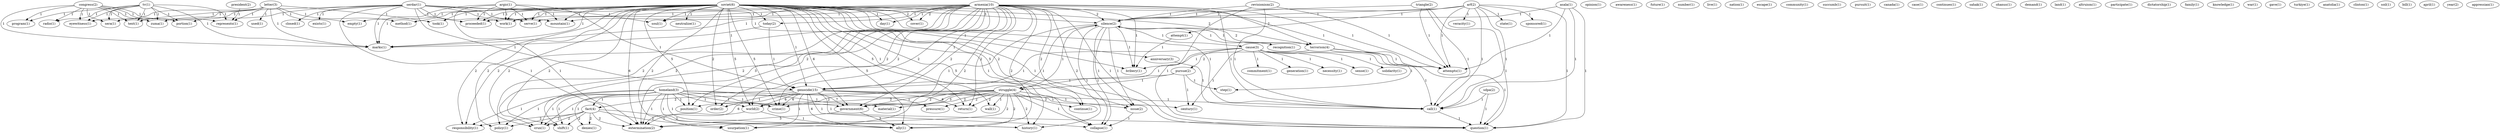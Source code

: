 digraph G {
  tv [ label="tv(1)" ];
  zuma [ label="zuma(1)" ];
  sera [ label="sera(1)" ];
  radio [ label="radio(1)" ];
  program [ label="program(1)" ];
  portion [ label="portion(1)" ];
  text [ label="text(1)" ];
  eyewitness [ label="eyewitness(1)" ];
  marks [ label="marks(1)" ];
  represents [ label="represents(1)" ];
  opinion [ label="opinion(1)" ];
  arf [ label="arf(2)" ];
  silence [ label="silence(1)" ];
  sponsored [ label="sponsored(1)" ];
  veracity [ label="veracity(1)" ];
  attempt [ label="attempt(1)" ];
  call [ label="call(1)" ];
  state [ label="state(1)" ];
  attempts [ label="attempts(1)" ];
  silence [ label="silence(2)" ];
  question [ label="question(1)" ];
  call [ label="call(1)" ];
  awareness [ label="awareness(1)" ];
  future [ label="future(1)" ];
  number [ label="number(1)" ];
  live [ label="live(1)" ];
  cause [ label="cause(3)" ];
  recognition [ label="recognition(1)" ];
  terrorism [ label="terrorism(4)" ];
  bribery [ label="bribery(1)" ];
  issue [ label="issue(2)" ];
  collapse [ label="collapse(1)" ];
  government [ label="government(6)" ];
  pursue [ label="pursue(2)" ];
  struggle [ label="struggle(4)" ];
  sense [ label="sense(1)" ];
  solidarity [ label="solidarity(1)" ];
  step [ label="step(1)" ];
  commitment [ label="commitment(1)" ];
  genocide [ label="genocide(15)" ];
  century [ label="century(1)" ];
  generation [ label="generation(1)" ];
  necessity [ label="necessity(1)" ];
  nation [ label="nation(1)" ];
  escape [ label="escape(1)" ];
  community [ label="community(1)" ];
  succumb [ label="succumb(1)" ];
  pursuit [ label="pursuit(1)" ];
  canada [ label="canada(1)" ];
  case [ label="case(1)" ];
  continues [ label="continues(1)" ];
  sahak [ label="sahak(1)" ];
  serdar [ label="serdar(1)" ];
  exists [ label="exists(1)" ];
  closed [ label="closed(1)" ];
  anniversary [ label="anniversary(3)" ];
  soul [ label="soul(1)" ];
  work [ label="work(1)" ];
  proceeded [ label="proceeded(1)" ];
  mountain [ label="mountain(1)" ];
  serve [ label="serve(1)" ];
  extermination [ label="extermination(2)" ];
  ohanus [ label="ohanus(1)" ];
  homeland [ label="homeland(3)" ];
  pressure [ label="pressure(1)" ];
  material [ label="material(1)" ];
  fact [ label="fact(4)" ];
  denies [ label="denies(1)" ];
  responsibility [ label="responsibility(1)" ];
  history [ label="history(1)" ];
  shift [ label="shift(1)" ];
  position [ label="position(1)" ];
  policy [ label="policy(1)" ];
  world [ label="world(2)" ];
  ally [ label="ally(1)" ];
  crime [ label="crime(1)" ];
  crux [ label="crux(1)" ];
  congress [ label="congress(2)" ];
  demand [ label="demand(1)" ];
  wall [ label="wall(1)" ];
  continue [ label="continue(1)" ];
  return [ label="return(1)" ];
  land [ label="land(1)" ];
  altruism [ label="altruism(1)" ];
  participate [ label="participate(1)" ];
  dictatorship [ label="dictatorship(1)" ];
  family [ label="family(1)" ];
  usurpation [ label="usurpation(1)" ];
  knowledge [ label="knowledge(1)" ];
  letter [ label="letter(3)" ];
  used [ label="used(1)" ];
  method [ label="method(1)" ];
  took [ label="took(1)" ];
  empty [ label="empty(1)" ];
  armenia [ label="armenia(10)" ];
  cover [ label="cover(1)" ];
  day [ label="day(1)" ];
  today [ label="today(2)" ];
  order [ label="order(2)" ];
  soviet [ label="soviet(6)" ];
  neutralize [ label="neutralize(1)" ];
  triangle [ label="triangle(2)" ];
  asala [ label="asala(1)" ];
  war [ label="war(1)" ];
  revisionism [ label="revisionism(2)" ];
  argic [ label="argic(1)" ];
  gave [ label="gave(1)" ];
  turkiye [ label="turkiye(1)" ];
  anatolia [ label="anatolia(1)" ];
  clinton [ label="clinton(1)" ];
  soil [ label="soil(1)" ];
  sdpa [ label="sdpa(2)" ];
  bill [ label="bill(1)" ];
  april [ label="april(1)" ];
  president [ label="president(2)" ];
  year [ label="year(2)" ];
  appressian [ label="appressian(1)" ];
  tv -> zuma [ label="1" ];
  tv -> sera [ label="1" ];
  tv -> radio [ label="1" ];
  tv -> program [ label="1" ];
  tv -> portion [ label="1" ];
  tv -> text [ label="1" ];
  tv -> eyewitness [ label="1" ];
  tv -> marks [ label="1" ];
  tv -> represents [ label="1" ];
  arf -> silence [ label="1" ];
  arf -> sponsored [ label="1" ];
  arf -> veracity [ label="1" ];
  arf -> attempt [ label="1" ];
  arf -> call [ label="1" ];
  arf -> state [ label="1" ];
  arf -> attempts [ label="1" ];
  arf -> silence [ label="1" ];
  arf -> question [ label="1" ];
  arf -> call [ label="1" ];
  silence -> cause [ label="1" ];
  silence -> recognition [ label="1" ];
  silence -> terrorism [ label="1" ];
  silence -> bribery [ label="1" ];
  silence -> issue [ label="1" ];
  silence -> collapse [ label="1" ];
  silence -> government [ label="1" ];
  cause -> pursue [ label="2" ];
  cause -> struggle [ label="1" ];
  cause -> sense [ label="1" ];
  cause -> solidarity [ label="1" ];
  cause -> step [ label="1" ];
  cause -> commitment [ label="1" ];
  cause -> genocide [ label="1" ];
  cause -> century [ label="1" ];
  cause -> generation [ label="1" ];
  cause -> necessity [ label="1" ];
  serdar -> zuma [ label="1" ];
  serdar -> exists [ label="1" ];
  serdar -> sera [ label="1" ];
  serdar -> closed [ label="1" ];
  serdar -> anniversary [ label="1" ];
  serdar -> soul [ label="1" ];
  serdar -> work [ label="1" ];
  serdar -> proceeded [ label="1" ];
  serdar -> genocide [ label="1" ];
  serdar -> marks [ label="1" ];
  serdar -> mountain [ label="1" ];
  serdar -> serve [ label="1" ];
  serdar -> extermination [ label="1" ];
  pursue -> struggle [ label="1" ];
  pursue -> step [ label="1" ];
  pursue -> genocide [ label="1" ];
  pursue -> century [ label="1" ];
  homeland -> pressure [ label="1" ];
  homeland -> material [ label="1" ];
  homeland -> fact [ label="1" ];
  homeland -> denies [ label="1" ];
  homeland -> responsibility [ label="1" ];
  homeland -> history [ label="1" ];
  homeland -> shift [ label="1" ];
  homeland -> position [ label="1" ];
  homeland -> policy [ label="1" ];
  homeland -> world [ label="1" ];
  homeland -> government [ label="1" ];
  homeland -> ally [ label="1" ];
  homeland -> crime [ label="1" ];
  homeland -> extermination [ label="1" ];
  homeland -> crux [ label="1" ];
  congress -> zuma [ label="1" ];
  congress -> sera [ label="1" ];
  congress -> radio [ label="1" ];
  congress -> program [ label="1" ];
  congress -> portion [ label="1" ];
  congress -> text [ label="1" ];
  congress -> eyewitness [ label="1" ];
  congress -> marks [ label="1" ];
  congress -> represents [ label="1" ];
  attempt -> bribery [ label="1" ];
  struggle -> pressure [ label="2" ];
  struggle -> material [ label="2" ];
  struggle -> fact [ label="2" ];
  struggle -> wall [ label="1" ];
  struggle -> history [ label="2" ];
  struggle -> silence [ label="1" ];
  struggle -> continue [ label="2" ];
  struggle -> issue [ label="1" ];
  struggle -> position [ label="2" ];
  struggle -> collapse [ label="1" ];
  struggle -> world [ label="2" ];
  struggle -> government [ label="3" ];
  struggle -> ally [ label="2" ];
  struggle -> crime [ label="2" ];
  struggle -> return [ label="2" ];
  struggle -> extermination [ label="2" ];
  fact -> denies [ label="2" ];
  fact -> responsibility [ label="2" ];
  fact -> history [ label="2" ];
  fact -> shift [ label="2" ];
  fact -> policy [ label="2" ];
  fact -> usurpation [ label="2" ];
  fact -> extermination [ label="2" ];
  fact -> crux [ label="2" ];
  call -> question [ label="1" ];
  anniversary -> call [ label="1" ];
  letter -> used [ label="1" ];
  letter -> method [ label="1" ];
  letter -> portion [ label="1" ];
  letter -> took [ label="1" ];
  letter -> empty [ label="1" ];
  letter -> text [ label="1" ];
  letter -> eyewitness [ label="1" ];
  letter -> marks [ label="1" ];
  letter -> represents [ label="1" ];
  armenia -> responsibility [ label="2" ];
  armenia -> terrorism [ label="2" ];
  armenia -> attempts [ label="1" ];
  armenia -> bribery [ label="1" ];
  armenia -> soul [ label="1" ];
  armenia -> history [ label="2" ];
  armenia -> shift [ label="2" ];
  armenia -> silence [ label="2" ];
  armenia -> continue [ label="2" ];
  armenia -> cover [ label="2" ];
  armenia -> work [ label="1" ];
  armenia -> position [ label="2" ];
  armenia -> policy [ label="2" ];
  armenia -> proceeded [ label="1" ];
  armenia -> day [ label="1" ];
  armenia -> today [ label="1" ];
  armenia -> genocide [ label="1" ];
  armenia -> usurpation [ label="2" ];
  armenia -> world [ label="2" ];
  armenia -> marks [ label="1" ];
  armenia -> mountain [ label="1" ];
  armenia -> order [ label="2" ];
  armenia -> question [ label="1" ];
  armenia -> government [ label="2" ];
  armenia -> ally [ label="2" ];
  armenia -> crime [ label="2" ];
  armenia -> return [ label="2" ];
  armenia -> serve [ label="1" ];
  armenia -> call [ label="1" ];
  armenia -> extermination [ label="3" ];
  armenia -> crux [ label="2" ];
  soviet -> responsibility [ label="2" ];
  soviet -> method [ label="1" ];
  soviet -> neutralize [ label="1" ];
  soviet -> terrorism [ label="2" ];
  soviet -> wall [ label="1" ];
  soviet -> attempts [ label="1" ];
  soviet -> bribery [ label="1" ];
  soviet -> soul [ label="1" ];
  soviet -> history [ label="5" ];
  soviet -> took [ label="1" ];
  soviet -> shift [ label="2" ];
  soviet -> silence [ label="3" ];
  soviet -> continue [ label="5" ];
  soviet -> cover [ label="2" ];
  soviet -> issue [ label="2" ];
  soviet -> work [ label="1" ];
  soviet -> empty [ label="1" ];
  soviet -> position [ label="5" ];
  soviet -> policy [ label="2" ];
  soviet -> proceeded [ label="1" ];
  soviet -> day [ label="1" ];
  soviet -> today [ label="1" ];
  soviet -> genocide [ label="1" ];
  soviet -> collapse [ label="1" ];
  soviet -> usurpation [ label="2" ];
  soviet -> world [ label="5" ];
  soviet -> marks [ label="1" ];
  soviet -> mountain [ label="1" ];
  soviet -> order [ label="2" ];
  soviet -> question [ label="1" ];
  soviet -> government [ label="6" ];
  soviet -> ally [ label="5" ];
  soviet -> crime [ label="5" ];
  soviet -> return [ label="5" ];
  soviet -> serve [ label="1" ];
  soviet -> call [ label="1" ];
  soviet -> extermination [ label="6" ];
  soviet -> crux [ label="2" ];
  terrorism -> attempts [ label="1" ];
  terrorism -> bribery [ label="1" ];
  terrorism -> silence [ label="2" ];
  terrorism -> question [ label="1" ];
  terrorism -> call [ label="1" ];
  triangle -> attempts [ label="1" ];
  triangle -> silence [ label="1" ];
  triangle -> question [ label="1" ];
  triangle -> call [ label="1" ];
  asala -> attempts [ label="1" ];
  asala -> silence [ label="1" ];
  asala -> question [ label="1" ];
  asala -> call [ label="1" ];
  revisionism -> attempts [ label="1" ];
  revisionism -> silence [ label="1" ];
  revisionism -> question [ label="1" ];
  revisionism -> call [ label="1" ];
  argic -> work [ label="1" ];
  argic -> proceeded [ label="1" ];
  argic -> genocide [ label="1" ];
  argic -> marks [ label="1" ];
  argic -> mountain [ label="1" ];
  argic -> serve [ label="1" ];
  argic -> extermination [ label="1" ];
  silence -> issue [ label="1" ];
  silence -> collapse [ label="1" ];
  silence -> government [ label="1" ];
  issue -> collapse [ label="1" ];
  today -> genocide [ label="1" ];
  today -> marks [ label="1" ];
  genocide -> collapse [ label="1" ];
  genocide -> usurpation [ label="1" ];
  genocide -> world [ label="6" ];
  genocide -> century [ label="1" ];
  genocide -> order [ label="1" ];
  genocide -> question [ label="1" ];
  genocide -> government [ label="7" ];
  genocide -> ally [ label="6" ];
  genocide -> crime [ label="6" ];
  genocide -> return [ label="6" ];
  genocide -> call [ label="1" ];
  genocide -> extermination [ label="6" ];
  genocide -> crux [ label="1" ];
  sdpa -> question [ label="1" ];
  sdpa -> call [ label="1" ];
  world -> ally [ label="1" ];
  world -> extermination [ label="1" ];
  president -> represents [ label="1" ];
  government -> ally [ label="3" ];
  government -> extermination [ label="3" ];
}
